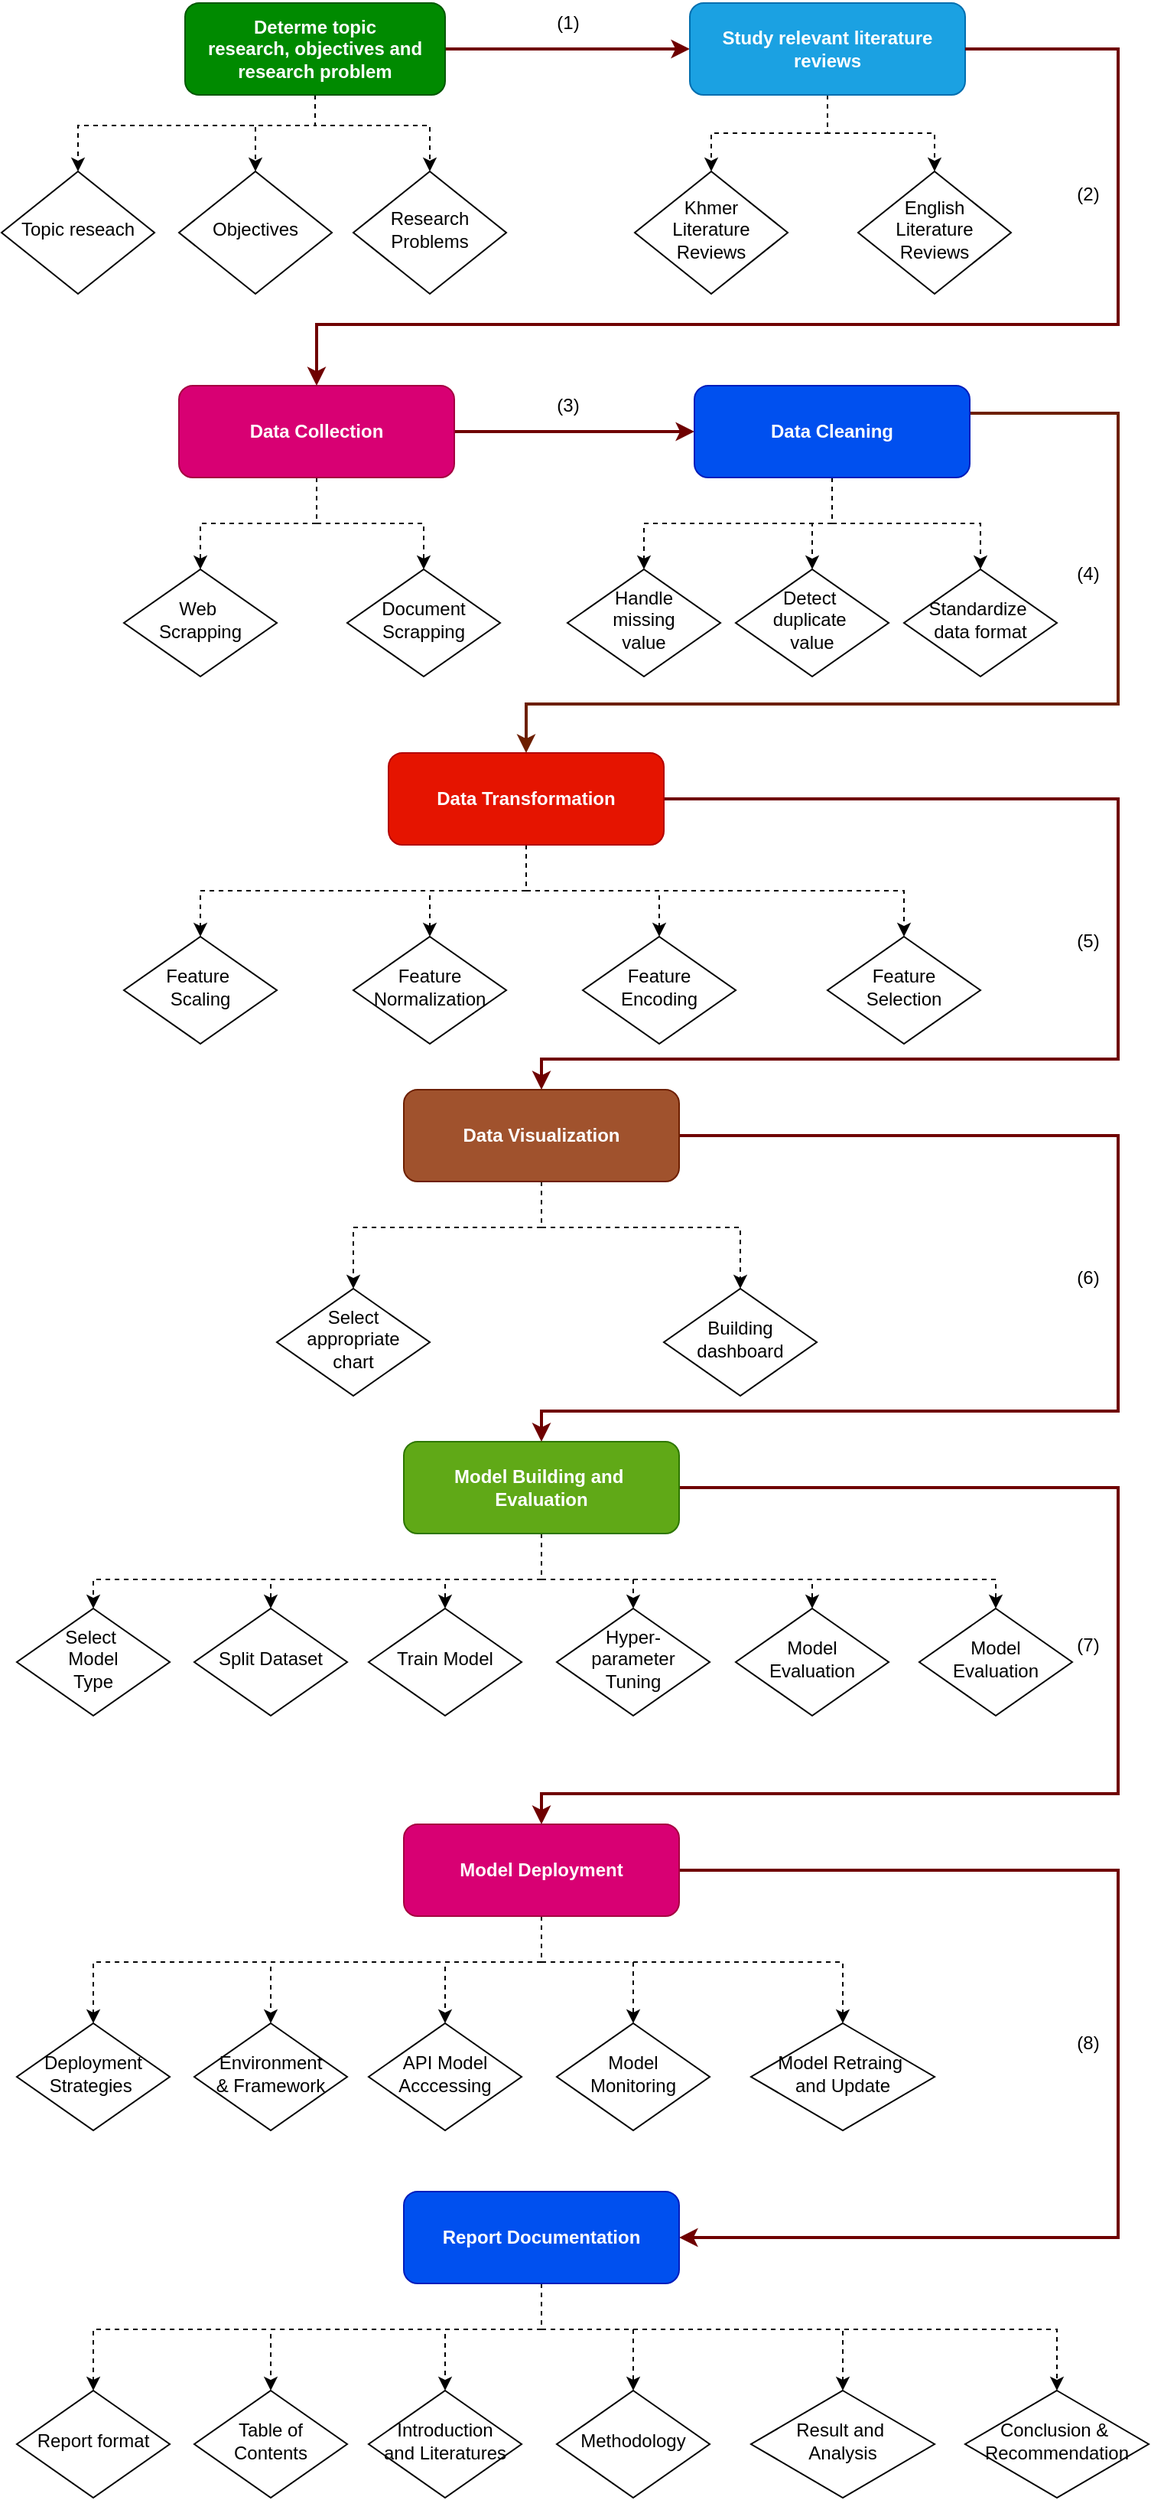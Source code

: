<mxfile version="24.6.4" type="device">
  <diagram id="C5RBs43oDa-KdzZeNtuy" name="Page-1">
    <mxGraphModel dx="1062" dy="619" grid="1" gridSize="10" guides="1" tooltips="1" connect="1" arrows="1" fold="1" page="1" pageScale="1" pageWidth="827" pageHeight="1169" math="0" shadow="0">
      <root>
        <mxCell id="WIyWlLk6GJQsqaUBKTNV-0" />
        <mxCell id="WIyWlLk6GJQsqaUBKTNV-1" parent="WIyWlLk6GJQsqaUBKTNV-0" />
        <mxCell id="WIyWlLk6GJQsqaUBKTNV-6" value="Objectives" style="rhombus;whiteSpace=wrap;html=1;shadow=0;fontFamily=Helvetica;fontSize=12;align=center;strokeWidth=1;spacing=6;spacingTop=-4;" parent="WIyWlLk6GJQsqaUBKTNV-1" vertex="1">
          <mxGeometry x="146" y="160" width="100" height="80" as="geometry" />
        </mxCell>
        <mxCell id="lKQN4E6-JQWt0Wdz5t5J-2" value="Research Problems" style="rhombus;whiteSpace=wrap;html=1;shadow=0;fontFamily=Helvetica;fontSize=12;align=center;strokeWidth=1;spacing=6;spacingTop=-4;" parent="WIyWlLk6GJQsqaUBKTNV-1" vertex="1">
          <mxGeometry x="260" y="160" width="100" height="80" as="geometry" />
        </mxCell>
        <mxCell id="bEhqceevYVFsubJ2CwOm-1" style="edgeStyle=orthogonalEdgeStyle;rounded=0;orthogonalLoop=1;jettySize=auto;html=1;entryX=0;entryY=0.5;entryDx=0;entryDy=0;fillColor=#a20025;strokeColor=#6F0000;strokeWidth=2;" edge="1" parent="WIyWlLk6GJQsqaUBKTNV-1" source="WIyWlLk6GJQsqaUBKTNV-3" target="bEhqceevYVFsubJ2CwOm-0">
          <mxGeometry relative="1" as="geometry" />
        </mxCell>
        <mxCell id="bEhqceevYVFsubJ2CwOm-8" style="edgeStyle=orthogonalEdgeStyle;rounded=0;orthogonalLoop=1;jettySize=auto;html=1;entryX=0.5;entryY=0;entryDx=0;entryDy=0;dashed=1;" edge="1" parent="WIyWlLk6GJQsqaUBKTNV-1" source="WIyWlLk6GJQsqaUBKTNV-3" target="lKQN4E6-JQWt0Wdz5t5J-2">
          <mxGeometry relative="1" as="geometry">
            <Array as="points">
              <mxPoint x="235" y="130" />
              <mxPoint x="310" y="130" />
            </Array>
          </mxGeometry>
        </mxCell>
        <mxCell id="bEhqceevYVFsubJ2CwOm-9" style="edgeStyle=orthogonalEdgeStyle;rounded=0;orthogonalLoop=1;jettySize=auto;html=1;entryX=0.5;entryY=0;entryDx=0;entryDy=0;dashed=1;" edge="1" parent="WIyWlLk6GJQsqaUBKTNV-1" source="WIyWlLk6GJQsqaUBKTNV-3" target="WIyWlLk6GJQsqaUBKTNV-6">
          <mxGeometry relative="1" as="geometry">
            <Array as="points">
              <mxPoint x="235" y="130" />
              <mxPoint x="196" y="130" />
            </Array>
          </mxGeometry>
        </mxCell>
        <mxCell id="bEhqceevYVFsubJ2CwOm-125" style="edgeStyle=orthogonalEdgeStyle;rounded=0;orthogonalLoop=1;jettySize=auto;html=1;entryX=0.5;entryY=0;entryDx=0;entryDy=0;dashed=1;" edge="1" parent="WIyWlLk6GJQsqaUBKTNV-1" source="WIyWlLk6GJQsqaUBKTNV-3" target="bEhqceevYVFsubJ2CwOm-124">
          <mxGeometry relative="1" as="geometry">
            <Array as="points">
              <mxPoint x="235" y="130" />
              <mxPoint x="80" y="130" />
            </Array>
          </mxGeometry>
        </mxCell>
        <mxCell id="WIyWlLk6GJQsqaUBKTNV-3" value="Determe topic research,&amp;nbsp;&lt;span style=&quot;background-color: initial;&quot;&gt;objectives and&lt;/span&gt;&lt;div&gt;research problem&lt;/div&gt;" style="rounded=1;whiteSpace=wrap;html=1;fontSize=12;glass=0;strokeWidth=1;shadow=0;fillColor=#008a00;fontStyle=1;align=center;fontColor=#ffffff;strokeColor=#005700;" parent="WIyWlLk6GJQsqaUBKTNV-1" vertex="1">
          <mxGeometry x="150" y="50" width="170" height="60" as="geometry" />
        </mxCell>
        <mxCell id="bEhqceevYVFsubJ2CwOm-5" style="edgeStyle=orthogonalEdgeStyle;rounded=0;orthogonalLoop=1;jettySize=auto;html=1;entryX=0.5;entryY=0;entryDx=0;entryDy=0;dashed=1;" edge="1" parent="WIyWlLk6GJQsqaUBKTNV-1" source="bEhqceevYVFsubJ2CwOm-0" target="bEhqceevYVFsubJ2CwOm-4">
          <mxGeometry relative="1" as="geometry" />
        </mxCell>
        <mxCell id="bEhqceevYVFsubJ2CwOm-6" style="edgeStyle=orthogonalEdgeStyle;rounded=0;orthogonalLoop=1;jettySize=auto;html=1;entryX=0.5;entryY=0;entryDx=0;entryDy=0;dashed=1;" edge="1" parent="WIyWlLk6GJQsqaUBKTNV-1" source="bEhqceevYVFsubJ2CwOm-0" target="bEhqceevYVFsubJ2CwOm-3">
          <mxGeometry relative="1" as="geometry" />
        </mxCell>
        <mxCell id="bEhqceevYVFsubJ2CwOm-0" value="Study relevant literature reviews" style="rounded=1;whiteSpace=wrap;html=1;fontSize=12;glass=0;strokeWidth=1;shadow=0;fillColor=#1ba1e2;fontStyle=1;align=center;fontColor=#ffffff;strokeColor=#006EAF;" vertex="1" parent="WIyWlLk6GJQsqaUBKTNV-1">
          <mxGeometry x="480" y="50" width="180" height="60" as="geometry" />
        </mxCell>
        <mxCell id="bEhqceevYVFsubJ2CwOm-3" value="&lt;div&gt;Khmer&lt;/div&gt;&lt;div&gt;Literature Reviews&lt;/div&gt;" style="rhombus;whiteSpace=wrap;html=1;shadow=0;fontFamily=Helvetica;fontSize=12;align=center;strokeWidth=1;spacing=6;spacingTop=-4;" vertex="1" parent="WIyWlLk6GJQsqaUBKTNV-1">
          <mxGeometry x="444" y="160" width="100" height="80" as="geometry" />
        </mxCell>
        <mxCell id="bEhqceevYVFsubJ2CwOm-4" value="English&lt;div&gt;Literature Reviews&lt;/div&gt;" style="rhombus;whiteSpace=wrap;html=1;shadow=0;fontFamily=Helvetica;fontSize=12;align=center;strokeWidth=1;spacing=6;spacingTop=-4;" vertex="1" parent="WIyWlLk6GJQsqaUBKTNV-1">
          <mxGeometry x="590" y="160" width="100" height="80" as="geometry" />
        </mxCell>
        <mxCell id="bEhqceevYVFsubJ2CwOm-11" style="edgeStyle=orthogonalEdgeStyle;rounded=0;orthogonalLoop=1;jettySize=auto;html=1;entryX=0.5;entryY=0;entryDx=0;entryDy=0;dashed=1;" edge="1" parent="WIyWlLk6GJQsqaUBKTNV-1" source="bEhqceevYVFsubJ2CwOm-13" target="bEhqceevYVFsubJ2CwOm-15">
          <mxGeometry relative="1" as="geometry" />
        </mxCell>
        <mxCell id="bEhqceevYVFsubJ2CwOm-12" style="edgeStyle=orthogonalEdgeStyle;rounded=0;orthogonalLoop=1;jettySize=auto;html=1;entryX=0.5;entryY=0;entryDx=0;entryDy=0;dashed=1;" edge="1" parent="WIyWlLk6GJQsqaUBKTNV-1" source="bEhqceevYVFsubJ2CwOm-13" target="bEhqceevYVFsubJ2CwOm-14">
          <mxGeometry relative="1" as="geometry" />
        </mxCell>
        <mxCell id="bEhqceevYVFsubJ2CwOm-30" style="edgeStyle=orthogonalEdgeStyle;rounded=0;orthogonalLoop=1;jettySize=auto;html=1;entryX=0;entryY=0.5;entryDx=0;entryDy=0;fillColor=#a20025;strokeColor=#6F0000;strokeWidth=2;" edge="1" parent="WIyWlLk6GJQsqaUBKTNV-1" source="bEhqceevYVFsubJ2CwOm-13" target="bEhqceevYVFsubJ2CwOm-27">
          <mxGeometry relative="1" as="geometry" />
        </mxCell>
        <mxCell id="bEhqceevYVFsubJ2CwOm-13" value="Data Collection" style="rounded=1;whiteSpace=wrap;html=1;fontSize=12;glass=0;strokeWidth=1;shadow=0;fillColor=#d80073;fontStyle=1;align=center;fontColor=#ffffff;strokeColor=#A50040;" vertex="1" parent="WIyWlLk6GJQsqaUBKTNV-1">
          <mxGeometry x="146" y="300" width="180" height="60" as="geometry" />
        </mxCell>
        <mxCell id="bEhqceevYVFsubJ2CwOm-14" value="Web&amp;nbsp;&lt;div&gt;Scrapping&lt;/div&gt;" style="rhombus;whiteSpace=wrap;html=1;shadow=0;fontFamily=Helvetica;fontSize=12;align=center;strokeWidth=1;spacing=6;spacingTop=-4;" vertex="1" parent="WIyWlLk6GJQsqaUBKTNV-1">
          <mxGeometry x="110" y="420" width="100" height="70" as="geometry" />
        </mxCell>
        <mxCell id="bEhqceevYVFsubJ2CwOm-15" value="Document&lt;div&gt;Scrapping&lt;/div&gt;" style="rhombus;whiteSpace=wrap;html=1;shadow=0;fontFamily=Helvetica;fontSize=12;align=center;strokeWidth=1;spacing=6;spacingTop=-4;" vertex="1" parent="WIyWlLk6GJQsqaUBKTNV-1">
          <mxGeometry x="256" y="420" width="100" height="70" as="geometry" />
        </mxCell>
        <mxCell id="bEhqceevYVFsubJ2CwOm-17" value="(2)" style="text;html=1;align=center;verticalAlign=middle;resizable=0;points=[];autosize=1;strokeColor=none;fillColor=none;" vertex="1" parent="WIyWlLk6GJQsqaUBKTNV-1">
          <mxGeometry x="720" y="160" width="40" height="30" as="geometry" />
        </mxCell>
        <mxCell id="bEhqceevYVFsubJ2CwOm-18" value="(1)" style="text;html=1;align=center;verticalAlign=middle;resizable=0;points=[];autosize=1;strokeColor=none;fillColor=none;" vertex="1" parent="WIyWlLk6GJQsqaUBKTNV-1">
          <mxGeometry x="380" y="48" width="40" height="30" as="geometry" />
        </mxCell>
        <mxCell id="bEhqceevYVFsubJ2CwOm-19" style="edgeStyle=orthogonalEdgeStyle;rounded=0;orthogonalLoop=1;jettySize=auto;html=1;entryX=0.5;entryY=0;entryDx=0;entryDy=0;fillColor=#a20025;strokeColor=#6F0000;strokeWidth=2;" edge="1" parent="WIyWlLk6GJQsqaUBKTNV-1" source="bEhqceevYVFsubJ2CwOm-0" target="bEhqceevYVFsubJ2CwOm-13">
          <mxGeometry relative="1" as="geometry">
            <Array as="points">
              <mxPoint x="760" y="80" />
              <mxPoint x="760" y="260" />
              <mxPoint x="236" y="260" />
            </Array>
          </mxGeometry>
        </mxCell>
        <mxCell id="bEhqceevYVFsubJ2CwOm-25" style="edgeStyle=orthogonalEdgeStyle;rounded=0;orthogonalLoop=1;jettySize=auto;html=1;entryX=0.5;entryY=0;entryDx=0;entryDy=0;dashed=1;" edge="1" parent="WIyWlLk6GJQsqaUBKTNV-1" source="bEhqceevYVFsubJ2CwOm-27" target="bEhqceevYVFsubJ2CwOm-29">
          <mxGeometry relative="1" as="geometry" />
        </mxCell>
        <mxCell id="bEhqceevYVFsubJ2CwOm-26" style="edgeStyle=orthogonalEdgeStyle;rounded=0;orthogonalLoop=1;jettySize=auto;html=1;entryX=0.5;entryY=0;entryDx=0;entryDy=0;dashed=1;" edge="1" parent="WIyWlLk6GJQsqaUBKTNV-1" source="bEhqceevYVFsubJ2CwOm-27" target="bEhqceevYVFsubJ2CwOm-28">
          <mxGeometry relative="1" as="geometry" />
        </mxCell>
        <mxCell id="bEhqceevYVFsubJ2CwOm-32" style="edgeStyle=orthogonalEdgeStyle;rounded=0;orthogonalLoop=1;jettySize=auto;html=1;entryX=0.5;entryY=0;entryDx=0;entryDy=0;dashed=1;" edge="1" parent="WIyWlLk6GJQsqaUBKTNV-1" source="bEhqceevYVFsubJ2CwOm-27" target="bEhqceevYVFsubJ2CwOm-31">
          <mxGeometry relative="1" as="geometry" />
        </mxCell>
        <mxCell id="bEhqceevYVFsubJ2CwOm-33" style="edgeStyle=orthogonalEdgeStyle;rounded=0;orthogonalLoop=1;jettySize=auto;html=1;strokeWidth=2;fillColor=#a0522d;strokeColor=#6D1F00;entryX=0.5;entryY=0;entryDx=0;entryDy=0;" edge="1" parent="WIyWlLk6GJQsqaUBKTNV-1" target="bEhqceevYVFsubJ2CwOm-37">
          <mxGeometry relative="1" as="geometry">
            <mxPoint x="400" y="508" as="targetPoint" />
            <mxPoint x="663" y="318" as="sourcePoint" />
            <Array as="points">
              <mxPoint x="760" y="318" />
              <mxPoint x="760" y="508" />
              <mxPoint x="373" y="508" />
            </Array>
          </mxGeometry>
        </mxCell>
        <mxCell id="bEhqceevYVFsubJ2CwOm-27" value="Data Cleaning" style="rounded=1;whiteSpace=wrap;html=1;fontSize=12;glass=0;strokeWidth=1;shadow=0;fillColor=#0050ef;fontStyle=1;align=center;fontColor=#ffffff;strokeColor=#001DBC;" vertex="1" parent="WIyWlLk6GJQsqaUBKTNV-1">
          <mxGeometry x="483" y="300" width="180" height="60" as="geometry" />
        </mxCell>
        <mxCell id="bEhqceevYVFsubJ2CwOm-28" value="Handle&lt;div&gt;missing&lt;/div&gt;&lt;div&gt;value&lt;/div&gt;" style="rhombus;whiteSpace=wrap;html=1;shadow=0;fontFamily=Helvetica;fontSize=12;align=center;strokeWidth=1;spacing=6;spacingTop=-4;" vertex="1" parent="WIyWlLk6GJQsqaUBKTNV-1">
          <mxGeometry x="400" y="420" width="100" height="70" as="geometry" />
        </mxCell>
        <mxCell id="bEhqceevYVFsubJ2CwOm-29" value="Detect&amp;nbsp;&lt;div&gt;duplicate&amp;nbsp;&lt;/div&gt;&lt;div&gt;value&lt;/div&gt;" style="rhombus;whiteSpace=wrap;html=1;shadow=0;fontFamily=Helvetica;fontSize=12;align=center;strokeWidth=1;spacing=6;spacingTop=-4;" vertex="1" parent="WIyWlLk6GJQsqaUBKTNV-1">
          <mxGeometry x="510" y="420" width="100" height="70" as="geometry" />
        </mxCell>
        <mxCell id="bEhqceevYVFsubJ2CwOm-31" value="Standardize&amp;nbsp;&lt;div&gt;data&amp;nbsp;&lt;span style=&quot;background-color: initial;&quot;&gt;format&lt;/span&gt;&lt;/div&gt;" style="rhombus;whiteSpace=wrap;html=1;shadow=0;fontFamily=Helvetica;fontSize=12;align=center;strokeWidth=1;spacing=6;spacingTop=-4;" vertex="1" parent="WIyWlLk6GJQsqaUBKTNV-1">
          <mxGeometry x="620" y="420" width="100" height="70" as="geometry" />
        </mxCell>
        <mxCell id="bEhqceevYVFsubJ2CwOm-34" style="edgeStyle=orthogonalEdgeStyle;rounded=0;orthogonalLoop=1;jettySize=auto;html=1;entryX=0.5;entryY=0;entryDx=0;entryDy=0;dashed=1;" edge="1" parent="WIyWlLk6GJQsqaUBKTNV-1" source="bEhqceevYVFsubJ2CwOm-37" target="bEhqceevYVFsubJ2CwOm-39">
          <mxGeometry relative="1" as="geometry" />
        </mxCell>
        <mxCell id="bEhqceevYVFsubJ2CwOm-35" style="edgeStyle=orthogonalEdgeStyle;rounded=0;orthogonalLoop=1;jettySize=auto;html=1;entryX=0.5;entryY=0;entryDx=0;entryDy=0;dashed=1;" edge="1" parent="WIyWlLk6GJQsqaUBKTNV-1" source="bEhqceevYVFsubJ2CwOm-37" target="bEhqceevYVFsubJ2CwOm-38">
          <mxGeometry relative="1" as="geometry">
            <Array as="points">
              <mxPoint x="373" y="630" />
              <mxPoint x="160" y="630" />
            </Array>
          </mxGeometry>
        </mxCell>
        <mxCell id="bEhqceevYVFsubJ2CwOm-36" style="edgeStyle=orthogonalEdgeStyle;rounded=0;orthogonalLoop=1;jettySize=auto;html=1;entryX=0.5;entryY=0;entryDx=0;entryDy=0;dashed=1;" edge="1" parent="WIyWlLk6GJQsqaUBKTNV-1" source="bEhqceevYVFsubJ2CwOm-37" target="bEhqceevYVFsubJ2CwOm-40">
          <mxGeometry relative="1" as="geometry" />
        </mxCell>
        <mxCell id="bEhqceevYVFsubJ2CwOm-44" style="edgeStyle=orthogonalEdgeStyle;rounded=0;orthogonalLoop=1;jettySize=auto;html=1;entryX=0.5;entryY=0;entryDx=0;entryDy=0;dashed=1;" edge="1" parent="WIyWlLk6GJQsqaUBKTNV-1" source="bEhqceevYVFsubJ2CwOm-37" target="bEhqceevYVFsubJ2CwOm-43">
          <mxGeometry relative="1" as="geometry">
            <Array as="points">
              <mxPoint x="373" y="630" />
              <mxPoint x="620" y="630" />
            </Array>
          </mxGeometry>
        </mxCell>
        <mxCell id="bEhqceevYVFsubJ2CwOm-91" style="edgeStyle=orthogonalEdgeStyle;rounded=0;orthogonalLoop=1;jettySize=auto;html=1;entryX=0.5;entryY=0;entryDx=0;entryDy=0;fillColor=#a20025;strokeColor=#6F0000;strokeWidth=2;" edge="1" parent="WIyWlLk6GJQsqaUBKTNV-1" source="bEhqceevYVFsubJ2CwOm-37" target="bEhqceevYVFsubJ2CwOm-83">
          <mxGeometry relative="1" as="geometry">
            <Array as="points">
              <mxPoint x="760" y="570" />
              <mxPoint x="760" y="740" />
              <mxPoint x="383" y="740" />
            </Array>
          </mxGeometry>
        </mxCell>
        <mxCell id="bEhqceevYVFsubJ2CwOm-37" value="Data Transformation" style="rounded=1;whiteSpace=wrap;html=1;fontSize=12;glass=0;strokeWidth=1;shadow=0;fillColor=#e51400;fontStyle=1;align=center;fontColor=#ffffff;strokeColor=#B20000;" vertex="1" parent="WIyWlLk6GJQsqaUBKTNV-1">
          <mxGeometry x="283" y="540" width="180" height="60" as="geometry" />
        </mxCell>
        <mxCell id="bEhqceevYVFsubJ2CwOm-38" value="Feature&amp;nbsp;&lt;div&gt;Scaling&lt;/div&gt;" style="rhombus;whiteSpace=wrap;html=1;shadow=0;fontFamily=Helvetica;fontSize=12;align=center;strokeWidth=1;spacing=6;spacingTop=-4;" vertex="1" parent="WIyWlLk6GJQsqaUBKTNV-1">
          <mxGeometry x="110" y="660" width="100" height="70" as="geometry" />
        </mxCell>
        <mxCell id="bEhqceevYVFsubJ2CwOm-39" value="Feature Normalization" style="rhombus;whiteSpace=wrap;html=1;shadow=0;fontFamily=Helvetica;fontSize=12;align=center;strokeWidth=1;spacing=6;spacingTop=-4;" vertex="1" parent="WIyWlLk6GJQsqaUBKTNV-1">
          <mxGeometry x="260" y="660" width="100" height="70" as="geometry" />
        </mxCell>
        <mxCell id="bEhqceevYVFsubJ2CwOm-40" value="Feature&lt;div&gt;Encoding&lt;/div&gt;" style="rhombus;whiteSpace=wrap;html=1;shadow=0;fontFamily=Helvetica;fontSize=12;align=center;strokeWidth=1;spacing=6;spacingTop=-4;" vertex="1" parent="WIyWlLk6GJQsqaUBKTNV-1">
          <mxGeometry x="410" y="660" width="100" height="70" as="geometry" />
        </mxCell>
        <mxCell id="bEhqceevYVFsubJ2CwOm-41" value="(3)" style="text;html=1;align=center;verticalAlign=middle;resizable=0;points=[];autosize=1;strokeColor=none;fillColor=none;" vertex="1" parent="WIyWlLk6GJQsqaUBKTNV-1">
          <mxGeometry x="380" y="298" width="40" height="30" as="geometry" />
        </mxCell>
        <mxCell id="bEhqceevYVFsubJ2CwOm-42" value="(4)" style="text;html=1;align=center;verticalAlign=middle;resizable=0;points=[];autosize=1;strokeColor=none;fillColor=none;" vertex="1" parent="WIyWlLk6GJQsqaUBKTNV-1">
          <mxGeometry x="720" y="408" width="40" height="30" as="geometry" />
        </mxCell>
        <mxCell id="bEhqceevYVFsubJ2CwOm-43" value="Feature&lt;div&gt;Selection&lt;/div&gt;" style="rhombus;whiteSpace=wrap;html=1;shadow=0;fontFamily=Helvetica;fontSize=12;align=center;strokeWidth=1;spacing=6;spacingTop=-4;" vertex="1" parent="WIyWlLk6GJQsqaUBKTNV-1">
          <mxGeometry x="570" y="660" width="100" height="70" as="geometry" />
        </mxCell>
        <mxCell id="bEhqceevYVFsubJ2CwOm-45" style="edgeStyle=orthogonalEdgeStyle;rounded=0;orthogonalLoop=1;jettySize=auto;html=1;entryX=0.5;entryY=0;entryDx=0;entryDy=0;dashed=1;" edge="1" parent="WIyWlLk6GJQsqaUBKTNV-1" source="bEhqceevYVFsubJ2CwOm-49" target="bEhqceevYVFsubJ2CwOm-51">
          <mxGeometry relative="1" as="geometry">
            <Array as="points">
              <mxPoint x="383" y="1080" />
              <mxPoint x="206" y="1080" />
            </Array>
          </mxGeometry>
        </mxCell>
        <mxCell id="bEhqceevYVFsubJ2CwOm-46" style="edgeStyle=orthogonalEdgeStyle;rounded=0;orthogonalLoop=1;jettySize=auto;html=1;entryX=0.5;entryY=0;entryDx=0;entryDy=0;dashed=1;" edge="1" parent="WIyWlLk6GJQsqaUBKTNV-1" source="bEhqceevYVFsubJ2CwOm-49" target="bEhqceevYVFsubJ2CwOm-50">
          <mxGeometry relative="1" as="geometry">
            <Array as="points">
              <mxPoint x="383" y="1080" />
              <mxPoint x="90" y="1080" />
            </Array>
          </mxGeometry>
        </mxCell>
        <mxCell id="bEhqceevYVFsubJ2CwOm-47" style="edgeStyle=orthogonalEdgeStyle;rounded=0;orthogonalLoop=1;jettySize=auto;html=1;entryX=0.5;entryY=0;entryDx=0;entryDy=0;dashed=1;" edge="1" parent="WIyWlLk6GJQsqaUBKTNV-1" source="bEhqceevYVFsubJ2CwOm-49" target="bEhqceevYVFsubJ2CwOm-52">
          <mxGeometry relative="1" as="geometry">
            <Array as="points">
              <mxPoint x="383" y="1080" />
              <mxPoint x="320" y="1080" />
            </Array>
          </mxGeometry>
        </mxCell>
        <mxCell id="bEhqceevYVFsubJ2CwOm-48" style="edgeStyle=orthogonalEdgeStyle;rounded=0;orthogonalLoop=1;jettySize=auto;html=1;entryX=0.5;entryY=0;entryDx=0;entryDy=0;dashed=1;" edge="1" parent="WIyWlLk6GJQsqaUBKTNV-1" source="bEhqceevYVFsubJ2CwOm-49" target="bEhqceevYVFsubJ2CwOm-53">
          <mxGeometry relative="1" as="geometry">
            <Array as="points">
              <mxPoint x="383" y="1080" />
              <mxPoint x="443" y="1080" />
            </Array>
          </mxGeometry>
        </mxCell>
        <mxCell id="bEhqceevYVFsubJ2CwOm-57" style="edgeStyle=orthogonalEdgeStyle;rounded=0;orthogonalLoop=1;jettySize=auto;html=1;entryX=0.5;entryY=0;entryDx=0;entryDy=0;dashed=1;" edge="1" parent="WIyWlLk6GJQsqaUBKTNV-1" source="bEhqceevYVFsubJ2CwOm-49" target="bEhqceevYVFsubJ2CwOm-55">
          <mxGeometry relative="1" as="geometry">
            <Array as="points">
              <mxPoint x="383" y="1080" />
              <mxPoint x="560" y="1080" />
            </Array>
          </mxGeometry>
        </mxCell>
        <mxCell id="bEhqceevYVFsubJ2CwOm-58" style="edgeStyle=orthogonalEdgeStyle;rounded=0;orthogonalLoop=1;jettySize=auto;html=1;entryX=0.5;entryY=0;entryDx=0;entryDy=0;dashed=1;" edge="1" parent="WIyWlLk6GJQsqaUBKTNV-1" source="bEhqceevYVFsubJ2CwOm-49" target="bEhqceevYVFsubJ2CwOm-56">
          <mxGeometry relative="1" as="geometry">
            <Array as="points">
              <mxPoint x="383" y="1080" />
              <mxPoint x="680" y="1080" />
            </Array>
          </mxGeometry>
        </mxCell>
        <mxCell id="bEhqceevYVFsubJ2CwOm-107" style="edgeStyle=orthogonalEdgeStyle;rounded=0;orthogonalLoop=1;jettySize=auto;html=1;entryX=0.5;entryY=0;entryDx=0;entryDy=0;strokeWidth=2;fillColor=#a20025;strokeColor=#6F0000;" edge="1" parent="WIyWlLk6GJQsqaUBKTNV-1" source="bEhqceevYVFsubJ2CwOm-49" target="bEhqceevYVFsubJ2CwOm-100">
          <mxGeometry relative="1" as="geometry">
            <Array as="points">
              <mxPoint x="760" y="1020" />
              <mxPoint x="760" y="1220" />
              <mxPoint x="383" y="1220" />
            </Array>
          </mxGeometry>
        </mxCell>
        <mxCell id="bEhqceevYVFsubJ2CwOm-49" value="Model Building and&amp;nbsp;&lt;div&gt;Evaluation&lt;/div&gt;" style="rounded=1;whiteSpace=wrap;html=1;fontSize=12;glass=0;strokeWidth=1;shadow=0;fillColor=#60a917;fontStyle=1;align=center;fontColor=#ffffff;strokeColor=#2D7600;" vertex="1" parent="WIyWlLk6GJQsqaUBKTNV-1">
          <mxGeometry x="293" y="990" width="180" height="60" as="geometry" />
        </mxCell>
        <mxCell id="bEhqceevYVFsubJ2CwOm-50" value="Select&amp;nbsp;&lt;div&gt;Model&lt;div&gt;Type&lt;/div&gt;&lt;/div&gt;" style="rhombus;whiteSpace=wrap;html=1;shadow=0;fontFamily=Helvetica;fontSize=12;align=center;strokeWidth=1;spacing=6;spacingTop=-4;" vertex="1" parent="WIyWlLk6GJQsqaUBKTNV-1">
          <mxGeometry x="40" y="1099" width="100" height="70" as="geometry" />
        </mxCell>
        <mxCell id="bEhqceevYVFsubJ2CwOm-51" value="Split Dataset" style="rhombus;whiteSpace=wrap;html=1;shadow=0;fontFamily=Helvetica;fontSize=12;align=center;strokeWidth=1;spacing=6;spacingTop=-4;" vertex="1" parent="WIyWlLk6GJQsqaUBKTNV-1">
          <mxGeometry x="156" y="1099" width="100" height="70" as="geometry" />
        </mxCell>
        <mxCell id="bEhqceevYVFsubJ2CwOm-52" value="Train Model" style="rhombus;whiteSpace=wrap;html=1;shadow=0;fontFamily=Helvetica;fontSize=12;align=center;strokeWidth=1;spacing=6;spacingTop=-4;" vertex="1" parent="WIyWlLk6GJQsqaUBKTNV-1">
          <mxGeometry x="270" y="1099" width="100" height="70" as="geometry" />
        </mxCell>
        <mxCell id="bEhqceevYVFsubJ2CwOm-53" value="Hyper-parameter&lt;div&gt;Tuning&lt;/div&gt;" style="rhombus;whiteSpace=wrap;html=1;shadow=0;fontFamily=Helvetica;fontSize=12;align=center;strokeWidth=1;spacing=6;spacingTop=-4;" vertex="1" parent="WIyWlLk6GJQsqaUBKTNV-1">
          <mxGeometry x="393" y="1099" width="100" height="70" as="geometry" />
        </mxCell>
        <mxCell id="bEhqceevYVFsubJ2CwOm-55" value="Model Evaluation" style="rhombus;whiteSpace=wrap;html=1;shadow=0;fontFamily=Helvetica;fontSize=12;align=center;strokeWidth=1;spacing=6;spacingTop=-4;" vertex="1" parent="WIyWlLk6GJQsqaUBKTNV-1">
          <mxGeometry x="510" y="1099" width="100" height="70" as="geometry" />
        </mxCell>
        <mxCell id="bEhqceevYVFsubJ2CwOm-56" value="Model Evaluation" style="rhombus;whiteSpace=wrap;html=1;shadow=0;fontFamily=Helvetica;fontSize=12;align=center;strokeWidth=1;spacing=6;spacingTop=-4;" vertex="1" parent="WIyWlLk6GJQsqaUBKTNV-1">
          <mxGeometry x="630" y="1099" width="100" height="70" as="geometry" />
        </mxCell>
        <mxCell id="bEhqceevYVFsubJ2CwOm-78" style="edgeStyle=orthogonalEdgeStyle;rounded=0;orthogonalLoop=1;jettySize=auto;html=1;entryX=0.5;entryY=0;entryDx=0;entryDy=0;dashed=1;" edge="1" parent="WIyWlLk6GJQsqaUBKTNV-1" source="bEhqceevYVFsubJ2CwOm-83" target="bEhqceevYVFsubJ2CwOm-84">
          <mxGeometry relative="1" as="geometry">
            <Array as="points">
              <mxPoint x="383" y="850" />
              <mxPoint x="260" y="850" />
            </Array>
          </mxGeometry>
        </mxCell>
        <mxCell id="bEhqceevYVFsubJ2CwOm-79" style="edgeStyle=orthogonalEdgeStyle;rounded=0;orthogonalLoop=1;jettySize=auto;html=1;entryX=0.5;entryY=0;entryDx=0;entryDy=0;dashed=1;" edge="1" parent="WIyWlLk6GJQsqaUBKTNV-1" source="bEhqceevYVFsubJ2CwOm-83" target="bEhqceevYVFsubJ2CwOm-86">
          <mxGeometry relative="1" as="geometry">
            <Array as="points">
              <mxPoint x="383" y="850" />
              <mxPoint x="513" y="850" />
            </Array>
          </mxGeometry>
        </mxCell>
        <mxCell id="bEhqceevYVFsubJ2CwOm-90" style="edgeStyle=orthogonalEdgeStyle;rounded=0;orthogonalLoop=1;jettySize=auto;html=1;entryX=0.5;entryY=0;entryDx=0;entryDy=0;strokeWidth=2;fillColor=#a20025;strokeColor=#6F0000;" edge="1" parent="WIyWlLk6GJQsqaUBKTNV-1" source="bEhqceevYVFsubJ2CwOm-83" target="bEhqceevYVFsubJ2CwOm-49">
          <mxGeometry relative="1" as="geometry">
            <Array as="points">
              <mxPoint x="760" y="790" />
              <mxPoint x="760" y="970" />
              <mxPoint x="383" y="970" />
            </Array>
          </mxGeometry>
        </mxCell>
        <mxCell id="bEhqceevYVFsubJ2CwOm-83" value="Data Visualization" style="rounded=1;whiteSpace=wrap;html=1;fontSize=12;glass=0;strokeWidth=1;shadow=0;fillColor=#a0522d;fontStyle=1;align=center;fontColor=#ffffff;strokeColor=#6D1F00;" vertex="1" parent="WIyWlLk6GJQsqaUBKTNV-1">
          <mxGeometry x="293" y="760" width="180" height="60" as="geometry" />
        </mxCell>
        <mxCell id="bEhqceevYVFsubJ2CwOm-84" value="Select appropriate&lt;div&gt;chart&lt;/div&gt;" style="rhombus;whiteSpace=wrap;html=1;shadow=0;fontFamily=Helvetica;fontSize=12;align=center;strokeWidth=1;spacing=6;spacingTop=-4;" vertex="1" parent="WIyWlLk6GJQsqaUBKTNV-1">
          <mxGeometry x="210" y="890" width="100" height="70" as="geometry" />
        </mxCell>
        <mxCell id="bEhqceevYVFsubJ2CwOm-86" value="Building dashboard" style="rhombus;whiteSpace=wrap;html=1;shadow=0;fontFamily=Helvetica;fontSize=12;align=center;strokeWidth=1;spacing=6;spacingTop=-4;" vertex="1" parent="WIyWlLk6GJQsqaUBKTNV-1">
          <mxGeometry x="463" y="890" width="100" height="70" as="geometry" />
        </mxCell>
        <mxCell id="bEhqceevYVFsubJ2CwOm-92" value="(5)" style="text;html=1;align=center;verticalAlign=middle;resizable=0;points=[];autosize=1;strokeColor=none;fillColor=none;" vertex="1" parent="WIyWlLk6GJQsqaUBKTNV-1">
          <mxGeometry x="720" y="648" width="40" height="30" as="geometry" />
        </mxCell>
        <mxCell id="bEhqceevYVFsubJ2CwOm-93" value="(6)" style="text;html=1;align=center;verticalAlign=middle;resizable=0;points=[];autosize=1;strokeColor=none;fillColor=none;" vertex="1" parent="WIyWlLk6GJQsqaUBKTNV-1">
          <mxGeometry x="720" y="868" width="40" height="30" as="geometry" />
        </mxCell>
        <mxCell id="bEhqceevYVFsubJ2CwOm-94" style="edgeStyle=orthogonalEdgeStyle;rounded=0;orthogonalLoop=1;jettySize=auto;html=1;entryX=0.5;entryY=0;entryDx=0;entryDy=0;dashed=1;" edge="1" parent="WIyWlLk6GJQsqaUBKTNV-1" source="bEhqceevYVFsubJ2CwOm-100" target="bEhqceevYVFsubJ2CwOm-102">
          <mxGeometry relative="1" as="geometry">
            <Array as="points">
              <mxPoint x="383" y="1330" />
              <mxPoint x="206" y="1330" />
            </Array>
          </mxGeometry>
        </mxCell>
        <mxCell id="bEhqceevYVFsubJ2CwOm-95" style="edgeStyle=orthogonalEdgeStyle;rounded=0;orthogonalLoop=1;jettySize=auto;html=1;entryX=0.5;entryY=0;entryDx=0;entryDy=0;dashed=1;" edge="1" parent="WIyWlLk6GJQsqaUBKTNV-1" source="bEhqceevYVFsubJ2CwOm-100" target="bEhqceevYVFsubJ2CwOm-101">
          <mxGeometry relative="1" as="geometry">
            <Array as="points">
              <mxPoint x="383" y="1330" />
              <mxPoint x="90" y="1330" />
            </Array>
          </mxGeometry>
        </mxCell>
        <mxCell id="bEhqceevYVFsubJ2CwOm-96" style="edgeStyle=orthogonalEdgeStyle;rounded=0;orthogonalLoop=1;jettySize=auto;html=1;entryX=0.5;entryY=0;entryDx=0;entryDy=0;dashed=1;" edge="1" parent="WIyWlLk6GJQsqaUBKTNV-1" source="bEhqceevYVFsubJ2CwOm-100" target="bEhqceevYVFsubJ2CwOm-103">
          <mxGeometry relative="1" as="geometry">
            <Array as="points">
              <mxPoint x="383" y="1330" />
              <mxPoint x="320" y="1330" />
            </Array>
          </mxGeometry>
        </mxCell>
        <mxCell id="bEhqceevYVFsubJ2CwOm-97" style="edgeStyle=orthogonalEdgeStyle;rounded=0;orthogonalLoop=1;jettySize=auto;html=1;entryX=0.5;entryY=0;entryDx=0;entryDy=0;dashed=1;" edge="1" parent="WIyWlLk6GJQsqaUBKTNV-1" source="bEhqceevYVFsubJ2CwOm-100" target="bEhqceevYVFsubJ2CwOm-104">
          <mxGeometry relative="1" as="geometry">
            <Array as="points">
              <mxPoint x="383" y="1330" />
              <mxPoint x="443" y="1330" />
            </Array>
          </mxGeometry>
        </mxCell>
        <mxCell id="bEhqceevYVFsubJ2CwOm-98" style="edgeStyle=orthogonalEdgeStyle;rounded=0;orthogonalLoop=1;jettySize=auto;html=1;entryX=0.5;entryY=0;entryDx=0;entryDy=0;dashed=1;" edge="1" parent="WIyWlLk6GJQsqaUBKTNV-1" source="bEhqceevYVFsubJ2CwOm-100" target="bEhqceevYVFsubJ2CwOm-105">
          <mxGeometry relative="1" as="geometry">
            <Array as="points">
              <mxPoint x="383" y="1330" />
              <mxPoint x="580" y="1330" />
            </Array>
          </mxGeometry>
        </mxCell>
        <mxCell id="bEhqceevYVFsubJ2CwOm-119" style="edgeStyle=orthogonalEdgeStyle;rounded=0;orthogonalLoop=1;jettySize=auto;html=1;entryX=1;entryY=0.5;entryDx=0;entryDy=0;strokeWidth=2;fillColor=#a20025;strokeColor=#6F0000;" edge="1" parent="WIyWlLk6GJQsqaUBKTNV-1" source="bEhqceevYVFsubJ2CwOm-100" target="bEhqceevYVFsubJ2CwOm-113">
          <mxGeometry relative="1" as="geometry">
            <Array as="points">
              <mxPoint x="760" y="1270" />
              <mxPoint x="760" y="1510" />
            </Array>
          </mxGeometry>
        </mxCell>
        <mxCell id="bEhqceevYVFsubJ2CwOm-100" value="Model Deployment" style="rounded=1;whiteSpace=wrap;html=1;fontSize=12;glass=0;strokeWidth=1;shadow=0;fillColor=#d80073;fontStyle=1;align=center;fontColor=#ffffff;strokeColor=#A50040;" vertex="1" parent="WIyWlLk6GJQsqaUBKTNV-1">
          <mxGeometry x="293" y="1240" width="180" height="60" as="geometry" />
        </mxCell>
        <mxCell id="bEhqceevYVFsubJ2CwOm-101" value="Deployment&lt;div&gt;Strategies&amp;nbsp;&lt;/div&gt;" style="rhombus;whiteSpace=wrap;html=1;shadow=0;fontFamily=Helvetica;fontSize=12;align=center;strokeWidth=1;spacing=6;spacingTop=-4;" vertex="1" parent="WIyWlLk6GJQsqaUBKTNV-1">
          <mxGeometry x="40" y="1370" width="100" height="70" as="geometry" />
        </mxCell>
        <mxCell id="bEhqceevYVFsubJ2CwOm-102" value="Environment&lt;div&gt;&amp;amp; Framework&lt;/div&gt;" style="rhombus;whiteSpace=wrap;html=1;shadow=0;fontFamily=Helvetica;fontSize=12;align=center;strokeWidth=1;spacing=6;spacingTop=-4;" vertex="1" parent="WIyWlLk6GJQsqaUBKTNV-1">
          <mxGeometry x="156" y="1370" width="100" height="70" as="geometry" />
        </mxCell>
        <mxCell id="bEhqceevYVFsubJ2CwOm-103" value="API Model Acccessing" style="rhombus;whiteSpace=wrap;html=1;shadow=0;fontFamily=Helvetica;fontSize=12;align=center;strokeWidth=1;spacing=6;spacingTop=-4;" vertex="1" parent="WIyWlLk6GJQsqaUBKTNV-1">
          <mxGeometry x="270" y="1370" width="100" height="70" as="geometry" />
        </mxCell>
        <mxCell id="bEhqceevYVFsubJ2CwOm-104" value="Model Monitoring" style="rhombus;whiteSpace=wrap;html=1;shadow=0;fontFamily=Helvetica;fontSize=12;align=center;strokeWidth=1;spacing=6;spacingTop=-4;" vertex="1" parent="WIyWlLk6GJQsqaUBKTNV-1">
          <mxGeometry x="393" y="1370" width="100" height="70" as="geometry" />
        </mxCell>
        <mxCell id="bEhqceevYVFsubJ2CwOm-105" value="Model Retraing&amp;nbsp;&lt;div&gt;and Update&lt;/div&gt;" style="rhombus;whiteSpace=wrap;html=1;shadow=0;fontFamily=Helvetica;fontSize=12;align=center;strokeWidth=1;spacing=6;spacingTop=-4;" vertex="1" parent="WIyWlLk6GJQsqaUBKTNV-1">
          <mxGeometry x="520" y="1370" width="120" height="70" as="geometry" />
        </mxCell>
        <mxCell id="bEhqceevYVFsubJ2CwOm-108" style="edgeStyle=orthogonalEdgeStyle;rounded=0;orthogonalLoop=1;jettySize=auto;html=1;entryX=0.5;entryY=0;entryDx=0;entryDy=0;dashed=1;" edge="1" parent="WIyWlLk6GJQsqaUBKTNV-1" source="bEhqceevYVFsubJ2CwOm-113" target="bEhqceevYVFsubJ2CwOm-115">
          <mxGeometry relative="1" as="geometry">
            <Array as="points">
              <mxPoint x="383" y="1570" />
              <mxPoint x="206" y="1570" />
            </Array>
          </mxGeometry>
        </mxCell>
        <mxCell id="bEhqceevYVFsubJ2CwOm-109" style="edgeStyle=orthogonalEdgeStyle;rounded=0;orthogonalLoop=1;jettySize=auto;html=1;entryX=0.5;entryY=0;entryDx=0;entryDy=0;dashed=1;" edge="1" parent="WIyWlLk6GJQsqaUBKTNV-1" source="bEhqceevYVFsubJ2CwOm-113" target="bEhqceevYVFsubJ2CwOm-114">
          <mxGeometry relative="1" as="geometry">
            <Array as="points">
              <mxPoint x="383" y="1570" />
              <mxPoint x="90" y="1570" />
            </Array>
          </mxGeometry>
        </mxCell>
        <mxCell id="bEhqceevYVFsubJ2CwOm-110" style="edgeStyle=orthogonalEdgeStyle;rounded=0;orthogonalLoop=1;jettySize=auto;html=1;entryX=0.5;entryY=0;entryDx=0;entryDy=0;dashed=1;" edge="1" parent="WIyWlLk6GJQsqaUBKTNV-1" source="bEhqceevYVFsubJ2CwOm-113" target="bEhqceevYVFsubJ2CwOm-116">
          <mxGeometry relative="1" as="geometry">
            <Array as="points">
              <mxPoint x="383" y="1570" />
              <mxPoint x="320" y="1570" />
            </Array>
          </mxGeometry>
        </mxCell>
        <mxCell id="bEhqceevYVFsubJ2CwOm-111" style="edgeStyle=orthogonalEdgeStyle;rounded=0;orthogonalLoop=1;jettySize=auto;html=1;entryX=0.5;entryY=0;entryDx=0;entryDy=0;dashed=1;" edge="1" parent="WIyWlLk6GJQsqaUBKTNV-1" source="bEhqceevYVFsubJ2CwOm-113" target="bEhqceevYVFsubJ2CwOm-117">
          <mxGeometry relative="1" as="geometry">
            <Array as="points">
              <mxPoint x="383" y="1570" />
              <mxPoint x="443" y="1570" />
            </Array>
          </mxGeometry>
        </mxCell>
        <mxCell id="bEhqceevYVFsubJ2CwOm-112" style="edgeStyle=orthogonalEdgeStyle;rounded=0;orthogonalLoop=1;jettySize=auto;html=1;entryX=0.5;entryY=0;entryDx=0;entryDy=0;dashed=1;" edge="1" parent="WIyWlLk6GJQsqaUBKTNV-1" source="bEhqceevYVFsubJ2CwOm-113" target="bEhqceevYVFsubJ2CwOm-118">
          <mxGeometry relative="1" as="geometry">
            <Array as="points">
              <mxPoint x="383" y="1570" />
              <mxPoint x="580" y="1570" />
            </Array>
          </mxGeometry>
        </mxCell>
        <mxCell id="bEhqceevYVFsubJ2CwOm-121" style="edgeStyle=orthogonalEdgeStyle;rounded=0;orthogonalLoop=1;jettySize=auto;html=1;entryX=0.5;entryY=0;entryDx=0;entryDy=0;dashed=1;" edge="1" parent="WIyWlLk6GJQsqaUBKTNV-1" source="bEhqceevYVFsubJ2CwOm-113" target="bEhqceevYVFsubJ2CwOm-120">
          <mxGeometry relative="1" as="geometry">
            <Array as="points">
              <mxPoint x="383" y="1570" />
              <mxPoint x="720" y="1570" />
            </Array>
          </mxGeometry>
        </mxCell>
        <mxCell id="bEhqceevYVFsubJ2CwOm-113" value="Report Documentation" style="rounded=1;whiteSpace=wrap;html=1;fontSize=12;glass=0;strokeWidth=1;shadow=0;fillColor=#0050ef;fontStyle=1;align=center;fontColor=#ffffff;strokeColor=#001DBC;" vertex="1" parent="WIyWlLk6GJQsqaUBKTNV-1">
          <mxGeometry x="293" y="1480" width="180" height="60" as="geometry" />
        </mxCell>
        <mxCell id="bEhqceevYVFsubJ2CwOm-114" value="Report format" style="rhombus;whiteSpace=wrap;html=1;shadow=0;fontFamily=Helvetica;fontSize=12;align=center;strokeWidth=1;spacing=6;spacingTop=-4;" vertex="1" parent="WIyWlLk6GJQsqaUBKTNV-1">
          <mxGeometry x="40" y="1610" width="100" height="70" as="geometry" />
        </mxCell>
        <mxCell id="bEhqceevYVFsubJ2CwOm-115" value="Table of Contents" style="rhombus;whiteSpace=wrap;html=1;shadow=0;fontFamily=Helvetica;fontSize=12;align=center;strokeWidth=1;spacing=6;spacingTop=-4;" vertex="1" parent="WIyWlLk6GJQsqaUBKTNV-1">
          <mxGeometry x="156" y="1610" width="100" height="70" as="geometry" />
        </mxCell>
        <mxCell id="bEhqceevYVFsubJ2CwOm-116" value="Introduction&lt;div&gt;and Literatures&lt;/div&gt;" style="rhombus;whiteSpace=wrap;html=1;shadow=0;fontFamily=Helvetica;fontSize=12;align=center;strokeWidth=1;spacing=6;spacingTop=-4;" vertex="1" parent="WIyWlLk6GJQsqaUBKTNV-1">
          <mxGeometry x="270" y="1610" width="100" height="70" as="geometry" />
        </mxCell>
        <mxCell id="bEhqceevYVFsubJ2CwOm-117" value="Methodology" style="rhombus;whiteSpace=wrap;html=1;shadow=0;fontFamily=Helvetica;fontSize=12;align=center;strokeWidth=1;spacing=6;spacingTop=-4;" vertex="1" parent="WIyWlLk6GJQsqaUBKTNV-1">
          <mxGeometry x="393" y="1610" width="100" height="70" as="geometry" />
        </mxCell>
        <mxCell id="bEhqceevYVFsubJ2CwOm-118" value="Result and&amp;nbsp;&lt;div&gt;Analysis&lt;/div&gt;" style="rhombus;whiteSpace=wrap;html=1;shadow=0;fontFamily=Helvetica;fontSize=12;align=center;strokeWidth=1;spacing=6;spacingTop=-4;" vertex="1" parent="WIyWlLk6GJQsqaUBKTNV-1">
          <mxGeometry x="520" y="1610" width="120" height="70" as="geometry" />
        </mxCell>
        <mxCell id="bEhqceevYVFsubJ2CwOm-120" value="Conclusion &amp;amp;&amp;nbsp;&lt;div&gt;&lt;span style=&quot;background-color: initial;&quot;&gt;Recommendation&lt;/span&gt;&lt;/div&gt;" style="rhombus;whiteSpace=wrap;html=1;shadow=0;fontFamily=Helvetica;fontSize=12;align=center;strokeWidth=1;spacing=6;spacingTop=-4;" vertex="1" parent="WIyWlLk6GJQsqaUBKTNV-1">
          <mxGeometry x="660" y="1610" width="120" height="70" as="geometry" />
        </mxCell>
        <mxCell id="bEhqceevYVFsubJ2CwOm-122" value="(7)" style="text;html=1;align=center;verticalAlign=middle;resizable=0;points=[];autosize=1;strokeColor=none;fillColor=none;" vertex="1" parent="WIyWlLk6GJQsqaUBKTNV-1">
          <mxGeometry x="720" y="1108" width="40" height="30" as="geometry" />
        </mxCell>
        <mxCell id="bEhqceevYVFsubJ2CwOm-123" value="(8)" style="text;html=1;align=center;verticalAlign=middle;resizable=0;points=[];autosize=1;strokeColor=none;fillColor=none;" vertex="1" parent="WIyWlLk6GJQsqaUBKTNV-1">
          <mxGeometry x="720" y="1368" width="40" height="30" as="geometry" />
        </mxCell>
        <mxCell id="bEhqceevYVFsubJ2CwOm-124" value="Topic reseach" style="rhombus;whiteSpace=wrap;html=1;shadow=0;fontFamily=Helvetica;fontSize=12;align=center;strokeWidth=1;spacing=6;spacingTop=-4;" vertex="1" parent="WIyWlLk6GJQsqaUBKTNV-1">
          <mxGeometry x="30" y="160" width="100" height="80" as="geometry" />
        </mxCell>
      </root>
    </mxGraphModel>
  </diagram>
</mxfile>

